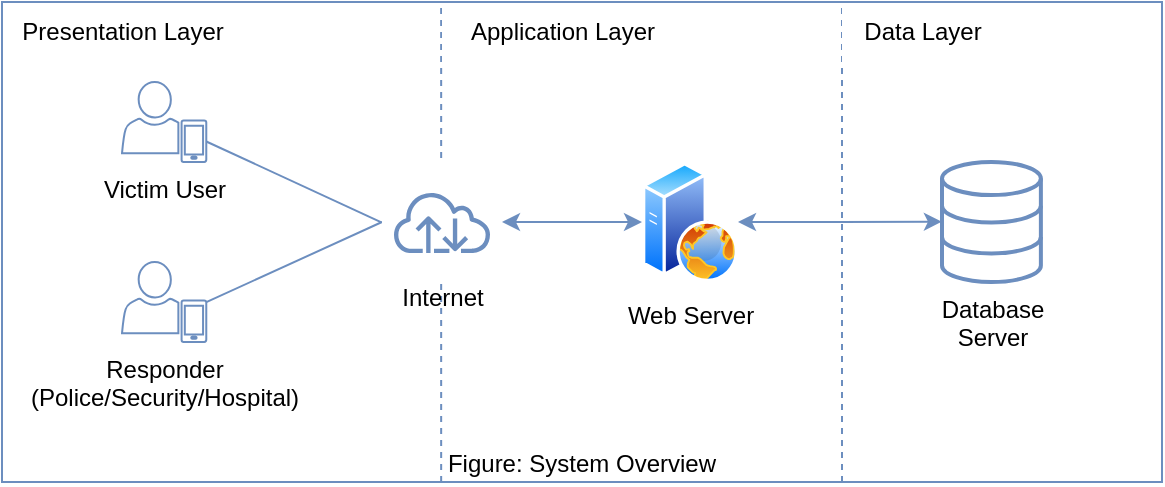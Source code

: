 <mxfile version="22.0.8" type="device">
  <diagram name="Page-1" id="DayZSqPZPNwGiBAW_IJT">
    <mxGraphModel dx="1050" dy="542" grid="1" gridSize="10" guides="1" tooltips="1" connect="1" arrows="1" fold="1" page="1" pageScale="1" pageWidth="850" pageHeight="1100" math="0" shadow="0">
      <root>
        <mxCell id="0" />
        <mxCell id="1" parent="0" />
        <mxCell id="hxrp0AvphLRLxJ5jyJJ6-19" value="" style="endArrow=none;dashed=1;html=1;rounded=0;strokeColor=#6C8EBF;" parent="1" edge="1">
          <mxGeometry width="50" height="50" relative="1" as="geometry">
            <mxPoint x="640" y="360" as="sourcePoint" />
            <mxPoint x="640" y="120" as="targetPoint" />
          </mxGeometry>
        </mxCell>
        <mxCell id="hxrp0AvphLRLxJ5jyJJ6-2" style="rounded=0;orthogonalLoop=1;jettySize=auto;html=1;endArrow=none;endFill=0;fillColor=#dae8fc;strokeColor=#6C8EBF;entryX=-0.005;entryY=0.503;entryDx=0;entryDy=0;entryPerimeter=0;" parent="1" source="2mW4bDRiq0QGP9x3o7AP-17" target="2mW4bDRiq0QGP9x3o7AP-4" edge="1">
          <mxGeometry relative="1" as="geometry" />
        </mxCell>
        <mxCell id="2mW4bDRiq0QGP9x3o7AP-10" value="Database&lt;br&gt;Server" style="html=1;verticalLabelPosition=bottom;align=center;labelBackgroundColor=#ffffff;verticalAlign=top;strokeWidth=2;strokeColor=#6C8EBF;shadow=0;dashed=0;shape=mxgraph.ios7.icons.data;aspect=fixed;" parent="1" vertex="1">
          <mxGeometry x="690" y="200" width="49.44" height="60" as="geometry" />
        </mxCell>
        <mxCell id="2mW4bDRiq0QGP9x3o7AP-17" value="Victim User" style="sketch=0;pointerEvents=1;shadow=0;dashed=0;html=1;strokeColor=#6C8EBF;fillColor=default;labelPosition=center;verticalLabelPosition=bottom;verticalAlign=top;outlineConnect=0;align=center;shape=mxgraph.office.users.mobile_user;horizontal=1;aspect=fixed;" parent="1" vertex="1">
          <mxGeometry x="280" y="160" width="42.14" height="40" as="geometry" />
        </mxCell>
        <mxCell id="hxrp0AvphLRLxJ5jyJJ6-3" style="rounded=0;orthogonalLoop=1;jettySize=auto;html=1;strokeColor=#6C8EBF;endArrow=none;endFill=0;exitX=1.001;exitY=0.502;exitDx=0;exitDy=0;exitPerimeter=0;entryX=0;entryY=0.5;entryDx=0;entryDy=0;entryPerimeter=0;" parent="1" source="2mW4bDRiq0QGP9x3o7AP-18" target="2mW4bDRiq0QGP9x3o7AP-4" edge="1">
          <mxGeometry relative="1" as="geometry">
            <mxPoint x="400" y="232" as="targetPoint" />
          </mxGeometry>
        </mxCell>
        <mxCell id="2mW4bDRiq0QGP9x3o7AP-18" value="Responder&lt;br&gt;(Police/Security/Hospital)" style="sketch=0;pointerEvents=1;shadow=0;dashed=0;html=1;strokeColor=#6C8EBF;fillColor=default;labelPosition=center;verticalLabelPosition=bottom;verticalAlign=top;outlineConnect=0;align=center;shape=mxgraph.office.users.mobile_user;aspect=fixed;" parent="1" vertex="1">
          <mxGeometry x="280" y="250" width="42.14" height="40" as="geometry" />
        </mxCell>
        <mxCell id="hxrp0AvphLRLxJ5jyJJ6-4" value="" style="endArrow=none;dashed=1;html=1;rounded=0;strokeColor=#6C8EBF;" parent="1" edge="1">
          <mxGeometry width="50" height="50" relative="1" as="geometry">
            <mxPoint x="439.58" y="360" as="sourcePoint" />
            <mxPoint x="439.58" y="120" as="targetPoint" />
          </mxGeometry>
        </mxCell>
        <mxCell id="hxrp0AvphLRLxJ5jyJJ6-11" style="edgeStyle=orthogonalEdgeStyle;rounded=0;orthogonalLoop=1;jettySize=auto;html=1;entryX=0;entryY=0.5;entryDx=0;entryDy=0;startArrow=classic;startFill=1;strokeColor=#6C8EBF;" parent="1" source="2mW4bDRiq0QGP9x3o7AP-4" target="2mW4bDRiq0QGP9x3o7AP-6" edge="1">
          <mxGeometry relative="1" as="geometry" />
        </mxCell>
        <mxCell id="2mW4bDRiq0QGP9x3o7AP-6" value="Web Server" style="image;aspect=fixed;perimeter=ellipsePerimeter;html=1;align=center;shadow=0;dashed=0;spacingTop=3;image=img/lib/active_directory/web_server.svg;imageBackground=default;" parent="1" vertex="1">
          <mxGeometry x="540" y="200" width="48" height="60" as="geometry" />
        </mxCell>
        <mxCell id="hxrp0AvphLRLxJ5jyJJ6-10" style="edgeStyle=orthogonalEdgeStyle;rounded=0;orthogonalLoop=1;jettySize=auto;html=1;startArrow=classic;startFill=1;strokeColor=#6C8EBF;entryX=-0.001;entryY=0.497;entryDx=0;entryDy=0;entryPerimeter=0;" parent="1" source="2mW4bDRiq0QGP9x3o7AP-6" target="2mW4bDRiq0QGP9x3o7AP-10" edge="1">
          <mxGeometry relative="1" as="geometry">
            <mxPoint x="600" y="82" as="targetPoint" />
          </mxGeometry>
        </mxCell>
        <mxCell id="2mW4bDRiq0QGP9x3o7AP-4" value="Internet" style="outlineConnect=0;strokeColor=#6C8EBF;fillColor=default;dashed=0;verticalLabelPosition=bottom;verticalAlign=top;align=center;html=1;fontSize=12;fontStyle=0;aspect=fixed;shape=mxgraph.aws4.resourceIcon;resIcon=mxgraph.aws4.internet;shadow=0;labelPosition=center;horizontal=1;spacingTop=-6;" parent="1" vertex="1">
          <mxGeometry x="410" y="200" width="60" height="60" as="geometry" />
        </mxCell>
        <mxCell id="hxrp0AvphLRLxJ5jyJJ6-21" value="Presentation Layer" style="text;html=1;align=center;verticalAlign=middle;resizable=0;points=[];autosize=1;strokeColor=none;fillColor=default;" parent="1" vertex="1">
          <mxGeometry x="220" y="120" width="120" height="30" as="geometry" />
        </mxCell>
        <mxCell id="hxrp0AvphLRLxJ5jyJJ6-22" value="Application Layer" style="text;html=1;align=center;verticalAlign=middle;resizable=0;points=[];autosize=1;strokeColor=none;fillColor=default;" parent="1" vertex="1">
          <mxGeometry x="440" y="120" width="120" height="30" as="geometry" />
        </mxCell>
        <mxCell id="hxrp0AvphLRLxJ5jyJJ6-23" value="Data Layer" style="text;html=1;align=center;verticalAlign=middle;resizable=0;points=[];autosize=1;strokeColor=none;fillColor=default;" parent="1" vertex="1">
          <mxGeometry x="640" y="120" width="80" height="30" as="geometry" />
        </mxCell>
        <mxCell id="hxrp0AvphLRLxJ5jyJJ6-18" value="Figure: System Overview" style="rounded=0;whiteSpace=wrap;html=1;fillColor=none;strokeColor=#6C8EBF;verticalAlign=bottom;" parent="1" vertex="1">
          <mxGeometry x="220" y="120" width="580" height="240" as="geometry" />
        </mxCell>
      </root>
    </mxGraphModel>
  </diagram>
</mxfile>
